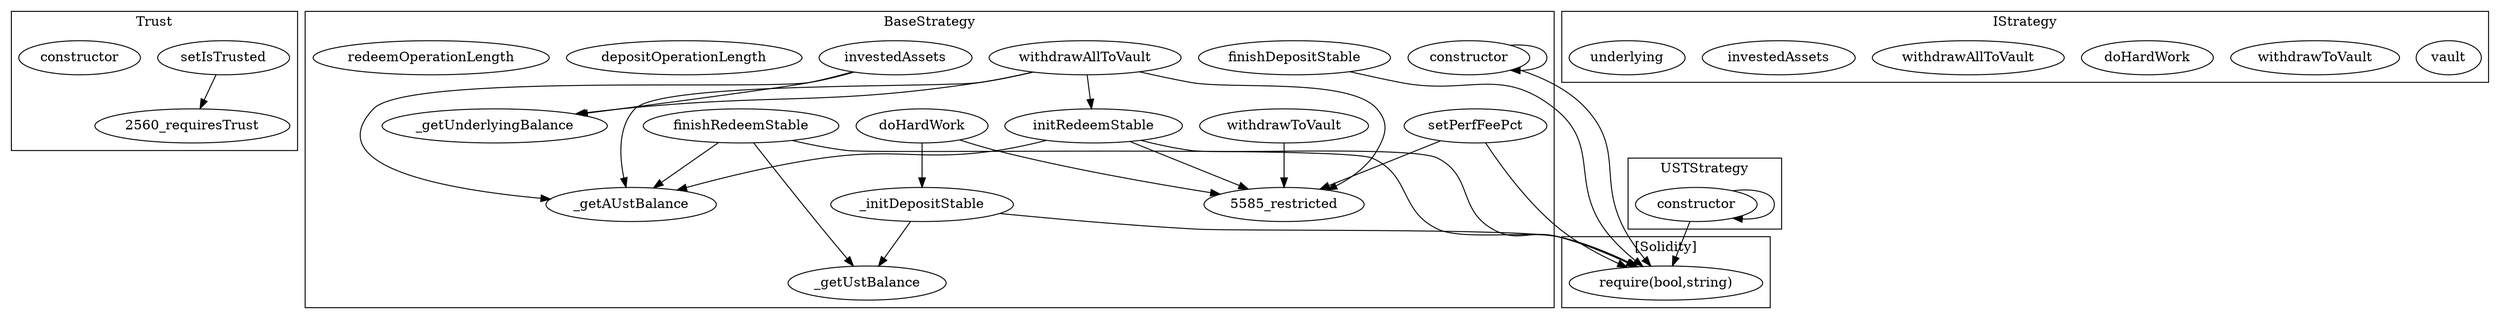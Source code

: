 strict digraph {
subgraph cluster_2560_Trust {
label = "Trust"
"2560_setIsTrusted" [label="setIsTrusted"]
"2560_constructor" [label="constructor"]
"2560_setIsTrusted" -> "2560_requiresTrust"
}subgraph cluster_5585_BaseStrategy {
label = "BaseStrategy"
"5585_withdrawAllToVault" [label="withdrawAllToVault"]
"5585__getUstBalance" [label="_getUstBalance"]
"5585_doHardWork" [label="doHardWork"]
"5585_finishDepositStable" [label="finishDepositStable"]
"5585_setPerfFeePct" [label="setPerfFeePct"]
"5585_investedAssets" [label="investedAssets"]
"5585_constructor" [label="constructor"]
"5585_withdrawToVault" [label="withdrawToVault"]
"5585__getUnderlyingBalance" [label="_getUnderlyingBalance"]
"5585_depositOperationLength" [label="depositOperationLength"]
"5585_finishRedeemStable" [label="finishRedeemStable"]
"5585_redeemOperationLength" [label="redeemOperationLength"]
"5585__initDepositStable" [label="_initDepositStable"]
"5585_initRedeemStable" [label="initRedeemStable"]
"5585__getAUstBalance" [label="_getAUstBalance"]
"5585_finishRedeemStable" -> "5585__getAUstBalance"
"5585_setPerfFeePct" -> "5585_restricted"
"5585_constructor" -> "5585_constructor"
"5585_doHardWork" -> "5585__initDepositStable"
"5585_doHardWork" -> "5585_restricted"
"5585_initRedeemStable" -> "5585_restricted"
"5585_finishRedeemStable" -> "5585__getUstBalance"
"5585_withdrawAllToVault" -> "5585__getAUstBalance"
"5585_withdrawAllToVault" -> "5585_restricted"
"5585_investedAssets" -> "5585__getAUstBalance"
"5585_investedAssets" -> "5585__getUnderlyingBalance"
"5585_withdrawAllToVault" -> "5585_initRedeemStable"
"5585__initDepositStable" -> "5585__getUstBalance"
"5585_initRedeemStable" -> "5585__getAUstBalance"
"5585_withdrawToVault" -> "5585_restricted"
"5585_withdrawAllToVault" -> "5585__getUnderlyingBalance"
}subgraph cluster_5920_USTStrategy {
label = "USTStrategy"
"5920_constructor" [label="constructor"]
"5920_constructor" -> "5920_constructor"
}subgraph cluster_5628_IStrategy {
label = "IStrategy"
"5628_vault" [label="vault"]
"5628_withdrawToVault" [label="withdrawToVault"]
"5628_doHardWork" [label="doHardWork"]
"5628_withdrawAllToVault" [label="withdrawAllToVault"]
"5628_investedAssets" [label="investedAssets"]
"5628_underlying" [label="underlying"]
}subgraph cluster_solidity {
label = "[Solidity]"
"require(bool,string)" 
"5585_finishDepositStable" -> "require(bool,string)"
"5585__initDepositStable" -> "require(bool,string)"
"5585_initRedeemStable" -> "require(bool,string)"
"5585_setPerfFeePct" -> "require(bool,string)"
"5920_constructor" -> "require(bool,string)"
"5585_constructor" -> "require(bool,string)"
"5585_finishRedeemStable" -> "require(bool,string)"
}
}